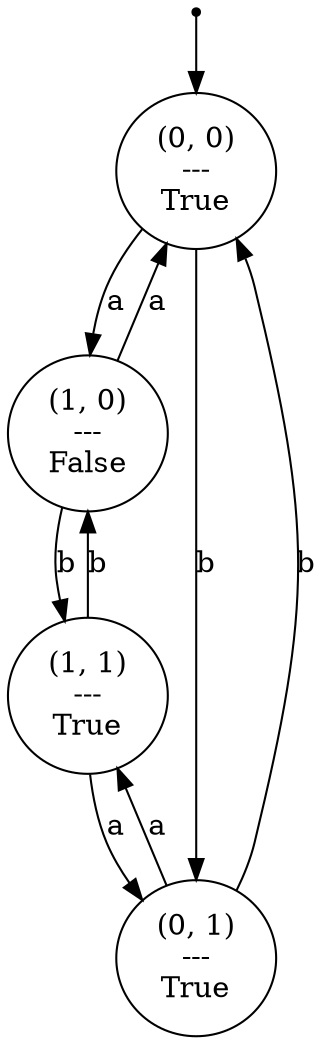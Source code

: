 digraph G {
0 [label="", shape=point];
0 -> 4;
1 [label="(1, 0)\n---\nFalse"];
1 -> 3  [label=b];
1 -> 4  [label=a];
2 [label="(0, 1)\n---\nTrue"];
2 -> 4  [label=b];
2 -> 3  [label=a];
3 [label="(1, 1)\n---\nTrue"];
3 -> 1  [label=b];
3 -> 2  [label=a];
4 [label="(0, 0)\n---\nTrue"];
4 -> 2  [label=b];
4 -> 1  [label=a];
}
